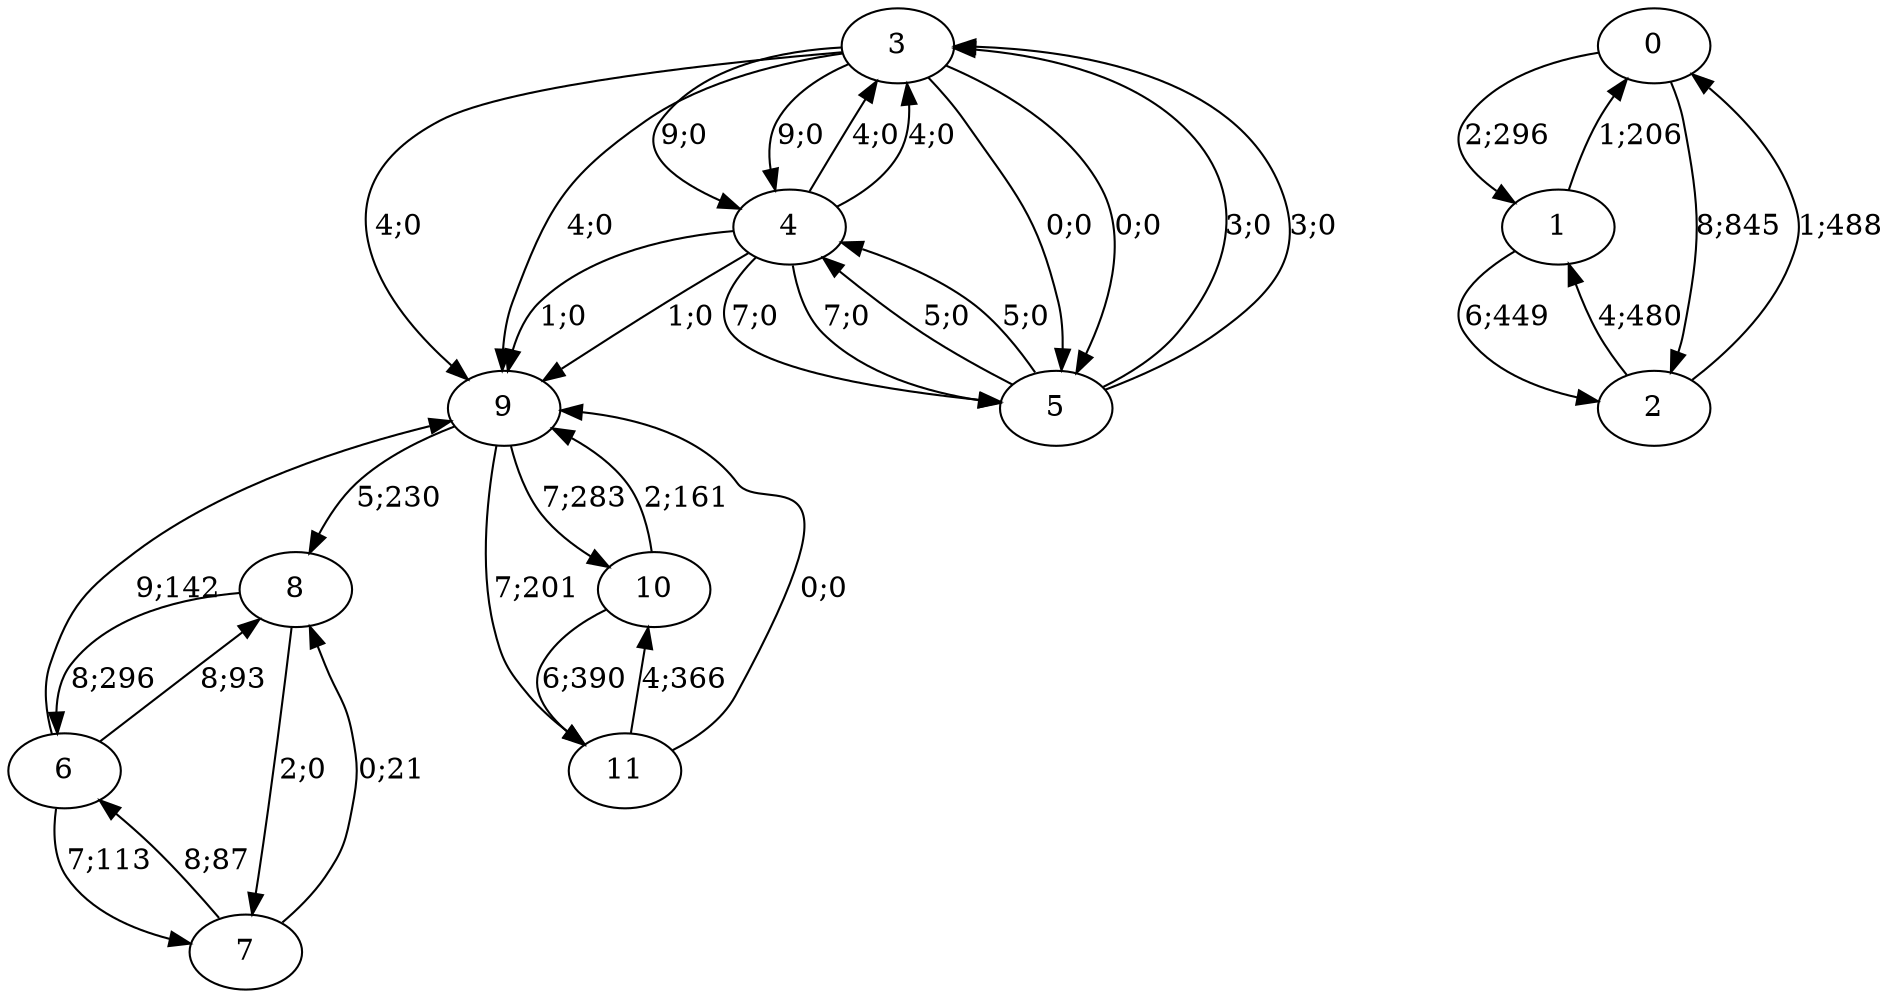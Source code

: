 digraph graph7186 {








3 -> 9 [color=black,label="4;0"]
3 -> 4 [color=black,label="9;0"]
3 -> 5 [color=black,label="0;0"]


4 -> 9 [color=black,label="1;0"]
4 -> 3 [color=black,label="4;0"]
4 -> 5 [color=black,label="7;0"]


5 -> 3 [color=black,label="3;0"]
5 -> 4 [color=black,label="5;0"]


























6 -> 9 [color=black,label="9;142"]
6 -> 7 [color=black,label="7;113"]
6 -> 8 [color=black,label="8;93"]


7 -> 6 [color=black,label="8;87"]
7 -> 8 [color=black,label="0;21"]


8 -> 6 [color=black,label="8;296"]
8 -> 7 [color=black,label="2;0"]








0 -> 1 [color=black,label="2;296"]
0 -> 2 [color=black,label="8;845"]


1 -> 0 [color=black,label="1;206"]
1 -> 2 [color=black,label="6;449"]


2 -> 0 [color=black,label="1;488"]
2 -> 1 [color=black,label="4;480"]






































9 -> 8 [color=black,label="5;230"]
9 -> 10 [color=black,label="7;283"]
9 -> 11 [color=black,label="7;201"]


10 -> 9 [color=black,label="2;161"]
10 -> 11 [color=black,label="6;390"]


11 -> 9 [color=black,label="0;0"]
11 -> 10 [color=black,label="4;366"]








3 -> 9 [color=black,label="4;0"]
3 -> 4 [color=black,label="9;0"]
3 -> 5 [color=black,label="0;0"]


4 -> 9 [color=black,label="1;0"]
4 -> 3 [color=black,label="4;0"]
4 -> 5 [color=black,label="7;0"]


5 -> 3 [color=black,label="3;0"]
5 -> 4 [color=black,label="5;0"]













}